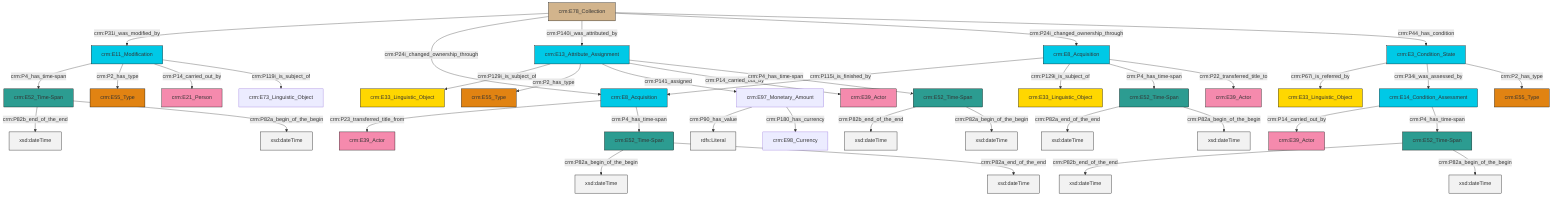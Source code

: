 graph TD
classDef Literal fill:#f2f2f2,stroke:#000000;
classDef CRM_Entity fill:#FFFFFF,stroke:#000000;
classDef Temporal_Entity fill:#00C9E6, stroke:#000000;
classDef Type fill:#E18312, stroke:#000000;
classDef Time-Span fill:#2C9C91, stroke:#000000;
classDef Appellation fill:#FFEB7F, stroke:#000000;
classDef Place fill:#008836, stroke:#000000;
classDef Persistent_Item fill:#B266B2, stroke:#000000;
classDef Conceptual_Object fill:#FFD700, stroke:#000000;
classDef Physical_Thing fill:#D2B48C, stroke:#000000;
classDef Actor fill:#f58aad, stroke:#000000;
classDef PC_Classes fill:#4ce600, stroke:#000000;
classDef Multi fill:#cccccc,stroke:#000000;

0["crm:E52_Time-Span"]:::Time-Span -->|crm:P82a_begin_of_the_begin| 1[xsd:dateTime]:::Literal
4["crm:E78_Collection"]:::Physical_Thing -->|crm:P31i_was_modified_by| 5["crm:E11_Modification"]:::Temporal_Entity
6["crm:E52_Time-Span"]:::Time-Span -->|crm:P82b_end_of_the_end| 7[xsd:dateTime]:::Literal
9["crm:E14_Condition_Assessment"]:::Temporal_Entity -->|crm:P14_carried_out_by| 10["crm:E39_Actor"]:::Actor
11["crm:E8_Acquisition"]:::Temporal_Entity -->|crm:P115i_is_finished_by| 12["crm:E8_Acquisition"]:::Temporal_Entity
13["crm:E52_Time-Span"]:::Time-Span -->|crm:P82a_end_of_the_end| 14[xsd:dateTime]:::Literal
19["crm:E52_Time-Span"]:::Time-Span -->|crm:P82b_end_of_the_end| 20[xsd:dateTime]:::Literal
6["crm:E52_Time-Span"]:::Time-Span -->|crm:P82a_begin_of_the_begin| 21[xsd:dateTime]:::Literal
22["crm:E13_Attribute_Assignment"]:::Temporal_Entity -->|crm:P129i_is_subject_of| 23["crm:E33_Linguistic_Object"]:::Conceptual_Object
9["crm:E14_Condition_Assessment"]:::Temporal_Entity -->|crm:P4_has_time-span| 19["crm:E52_Time-Span"]:::Time-Span
11["crm:E8_Acquisition"]:::Temporal_Entity -->|crm:P129i_is_subject_of| 24["crm:E33_Linguistic_Object"]:::Conceptual_Object
4["crm:E78_Collection"]:::Physical_Thing -->|crm:P24i_changed_ownership_through| 12["crm:E8_Acquisition"]:::Temporal_Entity
28["crm:E3_Condition_State"]:::Temporal_Entity -->|crm:P67i_is_referred_by| 29["crm:E33_Linguistic_Object"]:::Conceptual_Object
15["crm:E52_Time-Span"]:::Time-Span -->|crm:P82b_end_of_the_end| 31[xsd:dateTime]:::Literal
32["crm:E97_Monetary_Amount"]:::Default -->|crm:P90_has_value| 33[rdfs:Literal]:::Literal
22["crm:E13_Attribute_Assignment"]:::Temporal_Entity -->|crm:P2_has_type| 35["crm:E55_Type"]:::Type
11["crm:E8_Acquisition"]:::Temporal_Entity -->|crm:P4_has_time-span| 13["crm:E52_Time-Span"]:::Time-Span
4["crm:E78_Collection"]:::Physical_Thing -->|crm:P140i_was_attributed_by| 22["crm:E13_Attribute_Assignment"]:::Temporal_Entity
4["crm:E78_Collection"]:::Physical_Thing -->|crm:P24i_changed_ownership_through| 11["crm:E8_Acquisition"]:::Temporal_Entity
5["crm:E11_Modification"]:::Temporal_Entity -->|crm:P4_has_time-span| 15["crm:E52_Time-Span"]:::Time-Span
11["crm:E8_Acquisition"]:::Temporal_Entity -->|crm:P22_transferred_title_to| 43["crm:E39_Actor"]:::Actor
28["crm:E3_Condition_State"]:::Temporal_Entity -->|crm:P34i_was_assessed_by| 9["crm:E14_Condition_Assessment"]:::Temporal_Entity
28["crm:E3_Condition_State"]:::Temporal_Entity -->|crm:P2_has_type| 37["crm:E55_Type"]:::Type
22["crm:E13_Attribute_Assignment"]:::Temporal_Entity -->|crm:P141_assigned| 32["crm:E97_Monetary_Amount"]:::Default
0["crm:E52_Time-Span"]:::Time-Span -->|crm:P82a_end_of_the_end| 46[xsd:dateTime]:::Literal
5["crm:E11_Modification"]:::Temporal_Entity -->|crm:P2_has_type| 17["crm:E55_Type"]:::Type
22["crm:E13_Attribute_Assignment"]:::Temporal_Entity -->|crm:P14_carried_out_by| 2["crm:E39_Actor"]:::Actor
5["crm:E11_Modification"]:::Temporal_Entity -->|crm:P14_carried_out_by| 49["crm:E21_Person"]:::Actor
12["crm:E8_Acquisition"]:::Temporal_Entity -->|crm:P23_transferred_title_from| 26["crm:E39_Actor"]:::Actor
22["crm:E13_Attribute_Assignment"]:::Temporal_Entity -->|crm:P4_has_time-span| 6["crm:E52_Time-Span"]:::Time-Span
12["crm:E8_Acquisition"]:::Temporal_Entity -->|crm:P4_has_time-span| 0["crm:E52_Time-Span"]:::Time-Span
15["crm:E52_Time-Span"]:::Time-Span -->|crm:P82a_begin_of_the_begin| 58[xsd:dateTime]:::Literal
19["crm:E52_Time-Span"]:::Time-Span -->|crm:P82a_begin_of_the_begin| 60[xsd:dateTime]:::Literal
32["crm:E97_Monetary_Amount"]:::Default -->|crm:P180_has_currency| 52["crm:E98_Currency"]:::Default
5["crm:E11_Modification"]:::Temporal_Entity -->|crm:P119i_is_subject_of| 55["crm:E73_Linguistic_Object"]:::Default
4["crm:E78_Collection"]:::Physical_Thing -->|crm:P44_has_condition| 28["crm:E3_Condition_State"]:::Temporal_Entity
13["crm:E52_Time-Span"]:::Time-Span -->|crm:P82a_begin_of_the_begin| 62[xsd:dateTime]:::Literal
